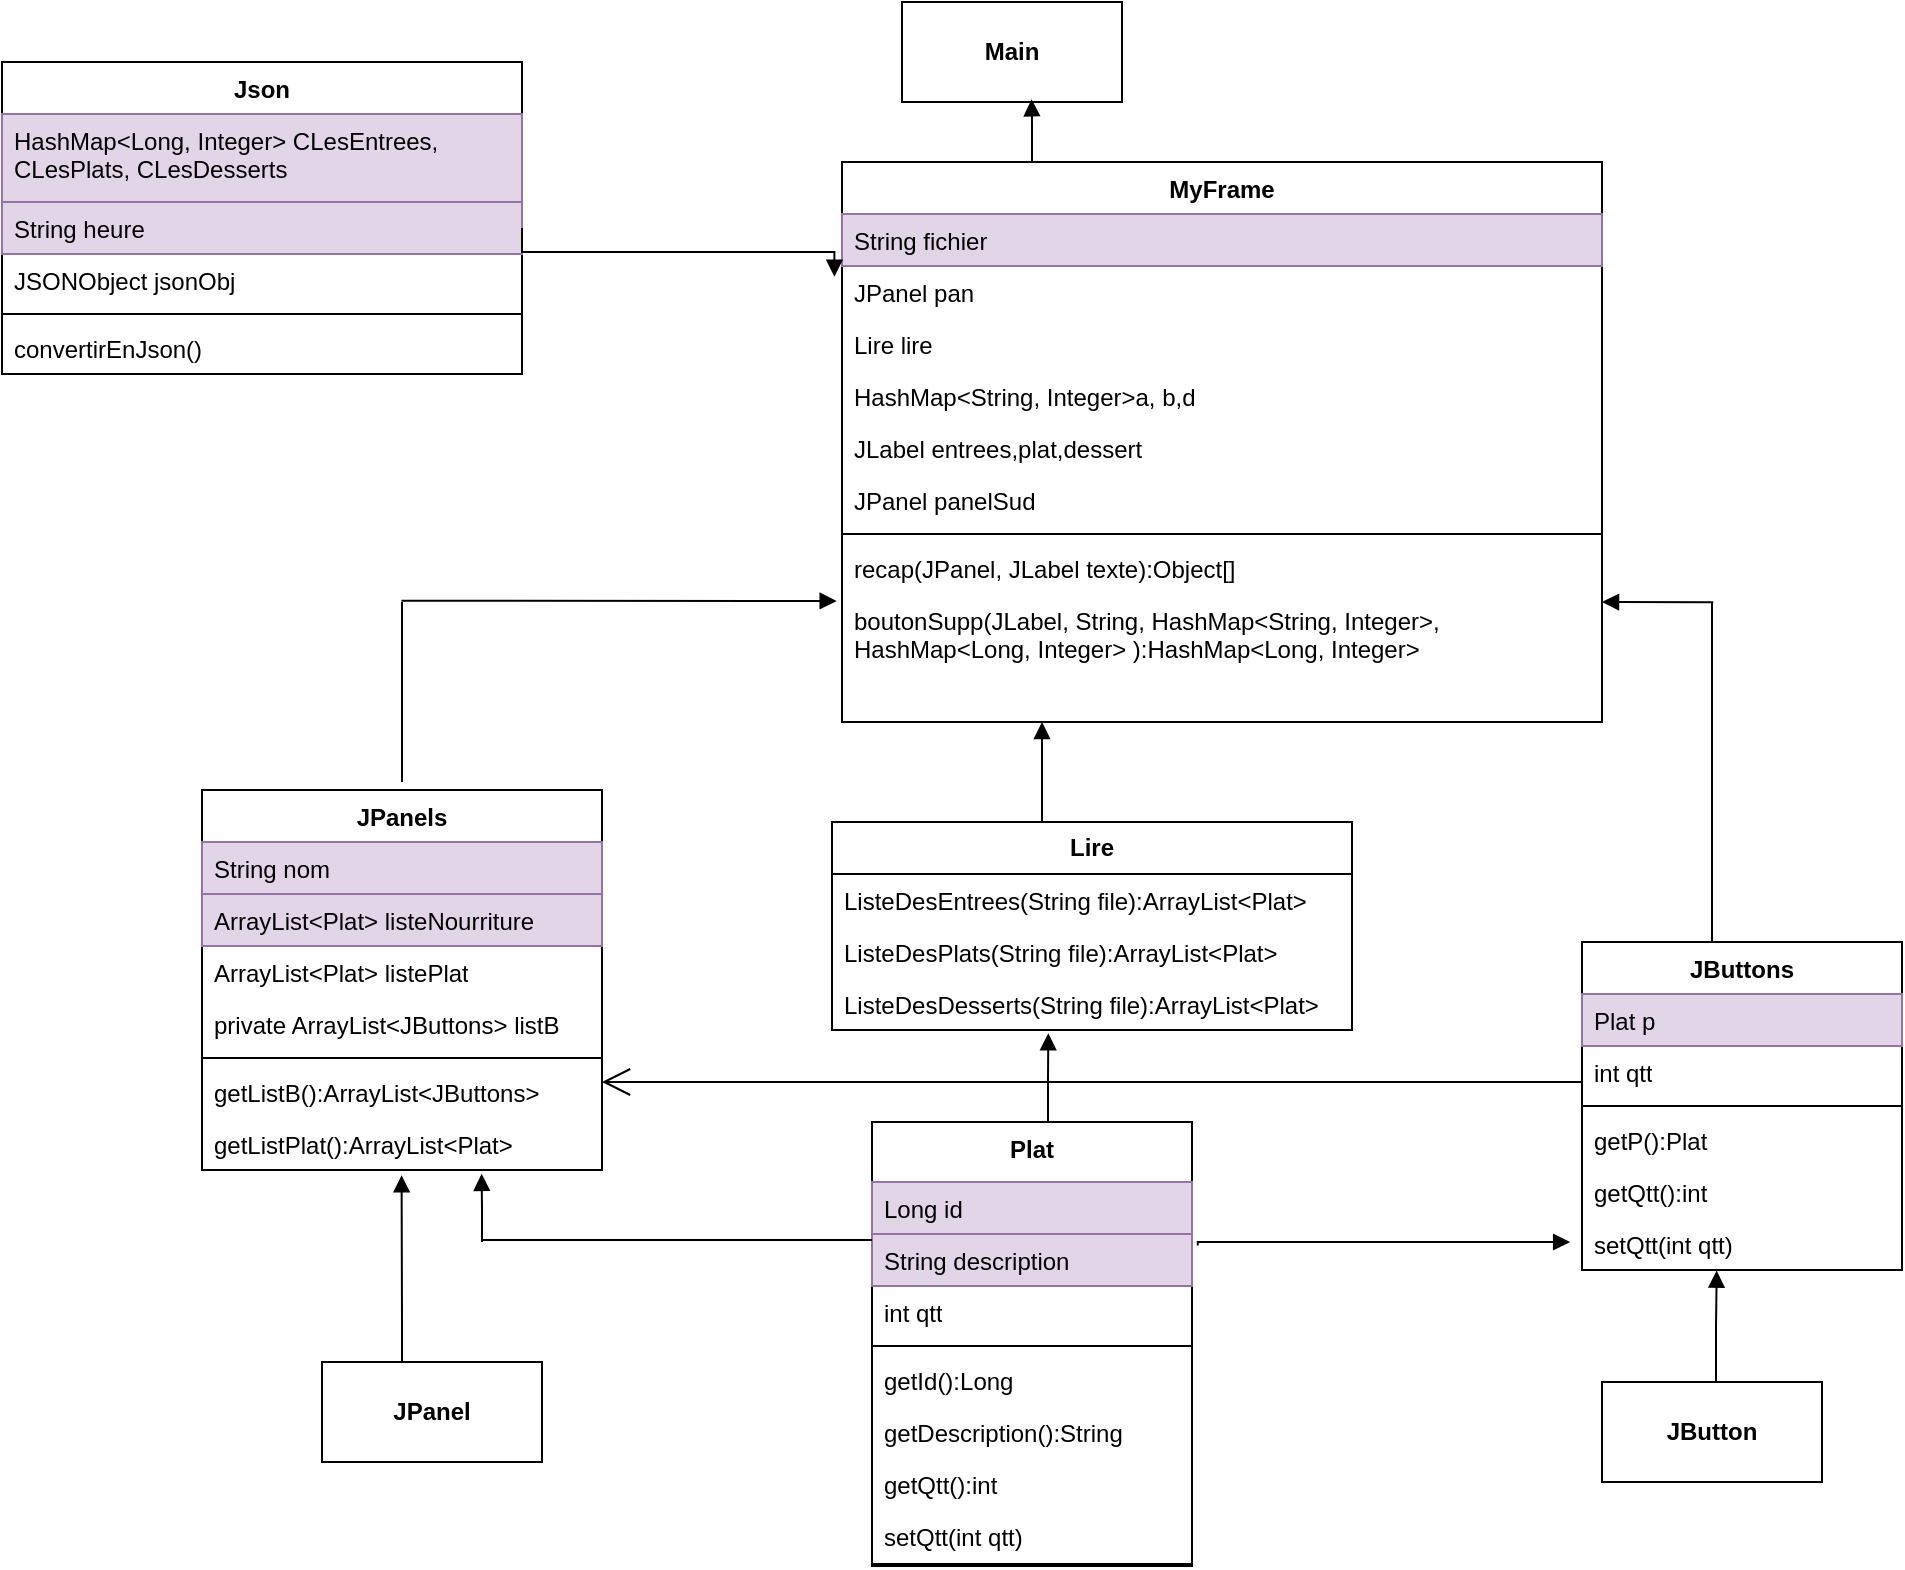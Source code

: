 <mxfile version="21.2.7" type="github">
  <diagram name="Page-1" id="Zk85KET950H2bMRsb4UU">
    <mxGraphModel dx="880" dy="452" grid="1" gridSize="10" guides="1" tooltips="1" connect="1" arrows="1" fold="1" page="1" pageScale="1" pageWidth="1169" pageHeight="827" math="0" shadow="0">
      <root>
        <mxCell id="0" />
        <mxCell id="1" parent="0" />
        <mxCell id="RXSwcAcvqvFLOK4zX7XO-2" value="MyFrame" style="swimlane;fontStyle=1;align=center;verticalAlign=top;childLayout=stackLayout;horizontal=1;startSize=26;horizontalStack=0;resizeParent=1;resizeParentMax=0;resizeLast=0;collapsible=1;marginBottom=0;whiteSpace=wrap;html=1;" parent="1" vertex="1">
          <mxGeometry x="460" y="100" width="380" height="280" as="geometry">
            <mxRectangle x="340" y="210" width="100" height="30" as="alternateBounds" />
          </mxGeometry>
        </mxCell>
        <mxCell id="RXSwcAcvqvFLOK4zX7XO-3" value="String fichier" style="text;strokeColor=#9673a6;fillColor=#e1d5e7;align=left;verticalAlign=top;spacingLeft=4;spacingRight=4;overflow=hidden;rotatable=0;points=[[0,0.5],[1,0.5]];portConstraint=eastwest;whiteSpace=wrap;html=1;" parent="RXSwcAcvqvFLOK4zX7XO-2" vertex="1">
          <mxGeometry y="26" width="380" height="26" as="geometry" />
        </mxCell>
        <mxCell id="RXSwcAcvqvFLOK4zX7XO-6" value="JPanel pan" style="text;strokeColor=none;fillColor=none;align=left;verticalAlign=top;spacingLeft=4;spacingRight=4;overflow=hidden;rotatable=0;points=[[0,0.5],[1,0.5]];portConstraint=eastwest;whiteSpace=wrap;html=1;" parent="RXSwcAcvqvFLOK4zX7XO-2" vertex="1">
          <mxGeometry y="52" width="380" height="26" as="geometry" />
        </mxCell>
        <mxCell id="RXSwcAcvqvFLOK4zX7XO-7" value="Lire lire" style="text;strokeColor=none;fillColor=none;align=left;verticalAlign=top;spacingLeft=4;spacingRight=4;overflow=hidden;rotatable=0;points=[[0,0.5],[1,0.5]];portConstraint=eastwest;whiteSpace=wrap;html=1;" parent="RXSwcAcvqvFLOK4zX7XO-2" vertex="1">
          <mxGeometry y="78" width="380" height="26" as="geometry" />
        </mxCell>
        <mxCell id="RXSwcAcvqvFLOK4zX7XO-8" value="HashMap&amp;lt;String, Integer&amp;gt;a, b,d&lt;br&gt;" style="text;strokeColor=none;fillColor=none;align=left;verticalAlign=top;spacingLeft=4;spacingRight=4;overflow=hidden;rotatable=0;points=[[0,0.5],[1,0.5]];portConstraint=eastwest;whiteSpace=wrap;html=1;" parent="RXSwcAcvqvFLOK4zX7XO-2" vertex="1">
          <mxGeometry y="104" width="380" height="26" as="geometry" />
        </mxCell>
        <mxCell id="RXSwcAcvqvFLOK4zX7XO-9" value="JLabel entrees,plat,dessert" style="text;strokeColor=none;fillColor=none;align=left;verticalAlign=top;spacingLeft=4;spacingRight=4;overflow=hidden;rotatable=0;points=[[0,0.5],[1,0.5]];portConstraint=eastwest;whiteSpace=wrap;html=1;" parent="RXSwcAcvqvFLOK4zX7XO-2" vertex="1">
          <mxGeometry y="130" width="380" height="26" as="geometry" />
        </mxCell>
        <mxCell id="RXSwcAcvqvFLOK4zX7XO-10" value="JPanel panelSud" style="text;strokeColor=none;fillColor=none;align=left;verticalAlign=top;spacingLeft=4;spacingRight=4;overflow=hidden;rotatable=0;points=[[0,0.5],[1,0.5]];portConstraint=eastwest;whiteSpace=wrap;html=1;" parent="RXSwcAcvqvFLOK4zX7XO-2" vertex="1">
          <mxGeometry y="156" width="380" height="26" as="geometry" />
        </mxCell>
        <mxCell id="RXSwcAcvqvFLOK4zX7XO-4" value="" style="line;strokeWidth=1;fillColor=none;align=left;verticalAlign=middle;spacingTop=-1;spacingLeft=3;spacingRight=3;rotatable=0;labelPosition=right;points=[];portConstraint=eastwest;strokeColor=inherit;" parent="RXSwcAcvqvFLOK4zX7XO-2" vertex="1">
          <mxGeometry y="182" width="380" height="8" as="geometry" />
        </mxCell>
        <mxCell id="RXSwcAcvqvFLOK4zX7XO-5" value="recap(JPanel, JLabel texte):Object[]&amp;nbsp;" style="text;strokeColor=none;fillColor=none;align=left;verticalAlign=top;spacingLeft=4;spacingRight=4;overflow=hidden;rotatable=0;points=[[0,0.5],[1,0.5]];portConstraint=eastwest;whiteSpace=wrap;html=1;" parent="RXSwcAcvqvFLOK4zX7XO-2" vertex="1">
          <mxGeometry y="190" width="380" height="26" as="geometry" />
        </mxCell>
        <mxCell id="RXSwcAcvqvFLOK4zX7XO-11" value="boutonSupp(JLabel, String, HashMap&amp;lt;String, Integer&amp;gt;, HashMap&amp;lt;Long, Integer&amp;gt; ):HashMap&amp;lt;Long, Integer&amp;gt;&amp;nbsp;" style="text;strokeColor=none;fillColor=none;align=left;verticalAlign=top;spacingLeft=4;spacingRight=4;overflow=hidden;rotatable=0;points=[[0,0.5],[1,0.5]];portConstraint=eastwest;whiteSpace=wrap;html=1;" parent="RXSwcAcvqvFLOK4zX7XO-2" vertex="1">
          <mxGeometry y="216" width="380" height="64" as="geometry" />
        </mxCell>
        <mxCell id="RXSwcAcvqvFLOK4zX7XO-12" style="edgeStyle=orthogonalEdgeStyle;rounded=0;orthogonalLoop=1;jettySize=auto;html=1;exitX=1;exitY=0.5;exitDx=0;exitDy=0;" parent="RXSwcAcvqvFLOK4zX7XO-2" source="RXSwcAcvqvFLOK4zX7XO-11" target="RXSwcAcvqvFLOK4zX7XO-11" edge="1">
          <mxGeometry relative="1" as="geometry" />
        </mxCell>
        <mxCell id="RXSwcAcvqvFLOK4zX7XO-13" value="Plat" style="swimlane;fontStyle=1;align=center;verticalAlign=top;childLayout=stackLayout;horizontal=1;startSize=30;horizontalStack=0;resizeParent=1;resizeParentMax=0;resizeLast=0;collapsible=1;marginBottom=0;whiteSpace=wrap;html=1;" parent="1" vertex="1">
          <mxGeometry x="475" y="580" width="160" height="222" as="geometry" />
        </mxCell>
        <mxCell id="RXSwcAcvqvFLOK4zX7XO-14" value="Long id" style="text;strokeColor=#9673a6;fillColor=#e1d5e7;align=left;verticalAlign=top;spacingLeft=4;spacingRight=4;overflow=hidden;rotatable=0;points=[[0,0.5],[1,0.5]];portConstraint=eastwest;whiteSpace=wrap;html=1;" parent="RXSwcAcvqvFLOK4zX7XO-13" vertex="1">
          <mxGeometry y="30" width="160" height="26" as="geometry" />
        </mxCell>
        <mxCell id="RXSwcAcvqvFLOK4zX7XO-20" value="String description" style="text;strokeColor=#9673a6;fillColor=#e1d5e7;align=left;verticalAlign=top;spacingLeft=4;spacingRight=4;overflow=hidden;rotatable=0;points=[[0,0.5],[1,0.5]];portConstraint=eastwest;whiteSpace=wrap;html=1;" parent="RXSwcAcvqvFLOK4zX7XO-13" vertex="1">
          <mxGeometry y="56" width="160" height="26" as="geometry" />
        </mxCell>
        <mxCell id="RXSwcAcvqvFLOK4zX7XO-22" value="int qtt" style="text;strokeColor=none;fillColor=none;align=left;verticalAlign=top;spacingLeft=4;spacingRight=4;overflow=hidden;rotatable=0;points=[[0,0.5],[1,0.5]];portConstraint=eastwest;whiteSpace=wrap;html=1;" parent="RXSwcAcvqvFLOK4zX7XO-13" vertex="1">
          <mxGeometry y="82" width="160" height="26" as="geometry" />
        </mxCell>
        <mxCell id="RXSwcAcvqvFLOK4zX7XO-15" value="" style="line;strokeWidth=1;fillColor=none;align=left;verticalAlign=middle;spacingTop=-1;spacingLeft=3;spacingRight=3;rotatable=0;labelPosition=right;points=[];portConstraint=eastwest;strokeColor=inherit;" parent="RXSwcAcvqvFLOK4zX7XO-13" vertex="1">
          <mxGeometry y="108" width="160" height="8" as="geometry" />
        </mxCell>
        <mxCell id="RXSwcAcvqvFLOK4zX7XO-16" value="getId():Long" style="text;strokeColor=none;fillColor=none;align=left;verticalAlign=top;spacingLeft=4;spacingRight=4;overflow=hidden;rotatable=0;points=[[0,0.5],[1,0.5]];portConstraint=eastwest;whiteSpace=wrap;html=1;" parent="RXSwcAcvqvFLOK4zX7XO-13" vertex="1">
          <mxGeometry y="116" width="160" height="26" as="geometry" />
        </mxCell>
        <mxCell id="RXSwcAcvqvFLOK4zX7XO-23" value="getDescription():String" style="text;strokeColor=none;fillColor=none;align=left;verticalAlign=top;spacingLeft=4;spacingRight=4;overflow=hidden;rotatable=0;points=[[0,0.5],[1,0.5]];portConstraint=eastwest;whiteSpace=wrap;html=1;" parent="RXSwcAcvqvFLOK4zX7XO-13" vertex="1">
          <mxGeometry y="142" width="160" height="26" as="geometry" />
        </mxCell>
        <mxCell id="RXSwcAcvqvFLOK4zX7XO-24" value="getQtt():int" style="text;strokeColor=none;fillColor=none;align=left;verticalAlign=top;spacingLeft=4;spacingRight=4;overflow=hidden;rotatable=0;points=[[0,0.5],[1,0.5]];portConstraint=eastwest;whiteSpace=wrap;html=1;" parent="RXSwcAcvqvFLOK4zX7XO-13" vertex="1">
          <mxGeometry y="168" width="160" height="26" as="geometry" />
        </mxCell>
        <mxCell id="RXSwcAcvqvFLOK4zX7XO-25" value="setQtt(int qtt)" style="text;strokeColor=none;fillColor=none;align=left;verticalAlign=top;spacingLeft=4;spacingRight=4;overflow=hidden;rotatable=0;points=[[0,0.5],[1,0.5]];portConstraint=eastwest;whiteSpace=wrap;html=1;" parent="RXSwcAcvqvFLOK4zX7XO-13" vertex="1">
          <mxGeometry y="194" width="160" height="26" as="geometry" />
        </mxCell>
        <mxCell id="RXSwcAcvqvFLOK4zX7XO-19" value="" style="line;strokeWidth=1;fillColor=none;align=left;verticalAlign=middle;spacingTop=-1;spacingLeft=3;spacingRight=3;rotatable=0;labelPosition=right;points=[];portConstraint=eastwest;strokeColor=inherit;" parent="RXSwcAcvqvFLOK4zX7XO-13" vertex="1">
          <mxGeometry y="220" width="160" height="2" as="geometry" />
        </mxCell>
        <mxCell id="RXSwcAcvqvFLOK4zX7XO-26" value="JPanels" style="swimlane;fontStyle=1;align=center;verticalAlign=top;childLayout=stackLayout;horizontal=1;startSize=26;horizontalStack=0;resizeParent=1;resizeParentMax=0;resizeLast=0;collapsible=1;marginBottom=0;whiteSpace=wrap;html=1;" parent="1" vertex="1">
          <mxGeometry x="140" y="414" width="200" height="190" as="geometry" />
        </mxCell>
        <mxCell id="RXSwcAcvqvFLOK4zX7XO-32" value="String nom" style="text;strokeColor=#9673a6;fillColor=#e1d5e7;align=left;verticalAlign=top;spacingLeft=4;spacingRight=4;overflow=hidden;rotatable=0;points=[[0,0.5],[1,0.5]];portConstraint=eastwest;whiteSpace=wrap;html=1;" parent="RXSwcAcvqvFLOK4zX7XO-26" vertex="1">
          <mxGeometry y="26" width="200" height="26" as="geometry" />
        </mxCell>
        <mxCell id="RXSwcAcvqvFLOK4zX7XO-27" value="ArrayList&amp;lt;Plat&amp;gt; listeNourriture" style="text;strokeColor=#9673a6;fillColor=#e1d5e7;align=left;verticalAlign=top;spacingLeft=4;spacingRight=4;overflow=hidden;rotatable=0;points=[[0,0.5],[1,0.5]];portConstraint=eastwest;whiteSpace=wrap;html=1;" parent="RXSwcAcvqvFLOK4zX7XO-26" vertex="1">
          <mxGeometry y="52" width="200" height="26" as="geometry" />
        </mxCell>
        <mxCell id="RXSwcAcvqvFLOK4zX7XO-30" value="ArrayList&amp;lt;Plat&amp;gt; listePlat" style="text;strokeColor=none;fillColor=none;align=left;verticalAlign=top;spacingLeft=4;spacingRight=4;overflow=hidden;rotatable=0;points=[[0,0.5],[1,0.5]];portConstraint=eastwest;whiteSpace=wrap;html=1;" parent="RXSwcAcvqvFLOK4zX7XO-26" vertex="1">
          <mxGeometry y="78" width="200" height="26" as="geometry" />
        </mxCell>
        <mxCell id="RXSwcAcvqvFLOK4zX7XO-31" value="private ArrayList&amp;lt;JButtons&amp;gt; listB" style="text;strokeColor=none;fillColor=none;align=left;verticalAlign=top;spacingLeft=4;spacingRight=4;overflow=hidden;rotatable=0;points=[[0,0.5],[1,0.5]];portConstraint=eastwest;whiteSpace=wrap;html=1;" parent="RXSwcAcvqvFLOK4zX7XO-26" vertex="1">
          <mxGeometry y="104" width="200" height="26" as="geometry" />
        </mxCell>
        <mxCell id="RXSwcAcvqvFLOK4zX7XO-28" value="" style="line;strokeWidth=1;fillColor=none;align=left;verticalAlign=middle;spacingTop=-1;spacingLeft=3;spacingRight=3;rotatable=0;labelPosition=right;points=[];portConstraint=eastwest;strokeColor=inherit;" parent="RXSwcAcvqvFLOK4zX7XO-26" vertex="1">
          <mxGeometry y="130" width="200" height="8" as="geometry" />
        </mxCell>
        <mxCell id="RXSwcAcvqvFLOK4zX7XO-29" value="getListB():ArrayList&amp;lt;JButtons&amp;gt;" style="text;strokeColor=none;fillColor=none;align=left;verticalAlign=top;spacingLeft=4;spacingRight=4;overflow=hidden;rotatable=0;points=[[0,0.5],[1,0.5]];portConstraint=eastwest;whiteSpace=wrap;html=1;" parent="RXSwcAcvqvFLOK4zX7XO-26" vertex="1">
          <mxGeometry y="138" width="200" height="26" as="geometry" />
        </mxCell>
        <mxCell id="RXSwcAcvqvFLOK4zX7XO-40" value="getListPlat():ArrayList&amp;lt;Plat&amp;gt;" style="text;strokeColor=none;fillColor=none;align=left;verticalAlign=top;spacingLeft=4;spacingRight=4;overflow=hidden;rotatable=0;points=[[0,0.5],[1,0.5]];portConstraint=eastwest;whiteSpace=wrap;html=1;" parent="RXSwcAcvqvFLOK4zX7XO-26" vertex="1">
          <mxGeometry y="164" width="200" height="26" as="geometry" />
        </mxCell>
        <mxCell id="RXSwcAcvqvFLOK4zX7XO-41" value="JButtons" style="swimlane;fontStyle=1;align=center;verticalAlign=top;childLayout=stackLayout;horizontal=1;startSize=26;horizontalStack=0;resizeParent=1;resizeParentMax=0;resizeLast=0;collapsible=1;marginBottom=0;whiteSpace=wrap;html=1;" parent="1" vertex="1">
          <mxGeometry x="830" y="490" width="160" height="164" as="geometry" />
        </mxCell>
        <mxCell id="RXSwcAcvqvFLOK4zX7XO-42" value="Plat p" style="text;strokeColor=#9673a6;fillColor=#e1d5e7;align=left;verticalAlign=top;spacingLeft=4;spacingRight=4;overflow=hidden;rotatable=0;points=[[0,0.5],[1,0.5]];portConstraint=eastwest;whiteSpace=wrap;html=1;" parent="RXSwcAcvqvFLOK4zX7XO-41" vertex="1">
          <mxGeometry y="26" width="160" height="26" as="geometry" />
        </mxCell>
        <mxCell id="RXSwcAcvqvFLOK4zX7XO-46" value="int qtt" style="text;strokeColor=none;fillColor=none;align=left;verticalAlign=top;spacingLeft=4;spacingRight=4;overflow=hidden;rotatable=0;points=[[0,0.5],[1,0.5]];portConstraint=eastwest;whiteSpace=wrap;html=1;" parent="RXSwcAcvqvFLOK4zX7XO-41" vertex="1">
          <mxGeometry y="52" width="160" height="26" as="geometry" />
        </mxCell>
        <mxCell id="RXSwcAcvqvFLOK4zX7XO-43" value="" style="line;strokeWidth=1;fillColor=none;align=left;verticalAlign=middle;spacingTop=-1;spacingLeft=3;spacingRight=3;rotatable=0;labelPosition=right;points=[];portConstraint=eastwest;strokeColor=inherit;" parent="RXSwcAcvqvFLOK4zX7XO-41" vertex="1">
          <mxGeometry y="78" width="160" height="8" as="geometry" />
        </mxCell>
        <mxCell id="RXSwcAcvqvFLOK4zX7XO-44" value="getP():Plat" style="text;strokeColor=none;fillColor=none;align=left;verticalAlign=top;spacingLeft=4;spacingRight=4;overflow=hidden;rotatable=0;points=[[0,0.5],[1,0.5]];portConstraint=eastwest;whiteSpace=wrap;html=1;" parent="RXSwcAcvqvFLOK4zX7XO-41" vertex="1">
          <mxGeometry y="86" width="160" height="26" as="geometry" />
        </mxCell>
        <mxCell id="RXSwcAcvqvFLOK4zX7XO-47" value="getQtt():int" style="text;strokeColor=none;fillColor=none;align=left;verticalAlign=top;spacingLeft=4;spacingRight=4;overflow=hidden;rotatable=0;points=[[0,0.5],[1,0.5]];portConstraint=eastwest;whiteSpace=wrap;html=1;" parent="RXSwcAcvqvFLOK4zX7XO-41" vertex="1">
          <mxGeometry y="112" width="160" height="26" as="geometry" />
        </mxCell>
        <mxCell id="RXSwcAcvqvFLOK4zX7XO-48" value="setQtt(int qtt)" style="text;strokeColor=none;fillColor=none;align=left;verticalAlign=top;spacingLeft=4;spacingRight=4;overflow=hidden;rotatable=0;points=[[0,0.5],[1,0.5]];portConstraint=eastwest;whiteSpace=wrap;html=1;" parent="RXSwcAcvqvFLOK4zX7XO-41" vertex="1">
          <mxGeometry y="138" width="160" height="26" as="geometry" />
        </mxCell>
        <mxCell id="RXSwcAcvqvFLOK4zX7XO-50" value="&lt;b&gt;JButton&lt;/b&gt;" style="html=1;whiteSpace=wrap;" parent="1" vertex="1">
          <mxGeometry x="840" y="710" width="110" height="50" as="geometry" />
        </mxCell>
        <mxCell id="RXSwcAcvqvFLOK4zX7XO-51" value="&lt;b&gt;JPanel&lt;/b&gt;" style="html=1;whiteSpace=wrap;" parent="1" vertex="1">
          <mxGeometry x="200" y="700" width="110" height="50" as="geometry" />
        </mxCell>
        <mxCell id="RXSwcAcvqvFLOK4zX7XO-56" value="&lt;b&gt;Lire&lt;/b&gt;" style="swimlane;fontStyle=0;childLayout=stackLayout;horizontal=1;startSize=26;fillColor=none;horizontalStack=0;resizeParent=1;resizeParentMax=0;resizeLast=0;collapsible=1;marginBottom=0;whiteSpace=wrap;html=1;" parent="1" vertex="1">
          <mxGeometry x="455" y="430" width="260" height="104" as="geometry" />
        </mxCell>
        <mxCell id="RXSwcAcvqvFLOK4zX7XO-57" value="ListeDesEntrees(String file):ArrayList&amp;lt;Plat&amp;gt;" style="text;strokeColor=none;fillColor=none;align=left;verticalAlign=top;spacingLeft=4;spacingRight=4;overflow=hidden;rotatable=0;points=[[0,0.5],[1,0.5]];portConstraint=eastwest;whiteSpace=wrap;html=1;" parent="RXSwcAcvqvFLOK4zX7XO-56" vertex="1">
          <mxGeometry y="26" width="260" height="26" as="geometry" />
        </mxCell>
        <mxCell id="RXSwcAcvqvFLOK4zX7XO-58" value="ListeDesPlats(String file):ArrayList&amp;lt;Plat&amp;gt;" style="text;strokeColor=none;fillColor=none;align=left;verticalAlign=top;spacingLeft=4;spacingRight=4;overflow=hidden;rotatable=0;points=[[0,0.5],[1,0.5]];portConstraint=eastwest;whiteSpace=wrap;html=1;" parent="RXSwcAcvqvFLOK4zX7XO-56" vertex="1">
          <mxGeometry y="52" width="260" height="26" as="geometry" />
        </mxCell>
        <mxCell id="RXSwcAcvqvFLOK4zX7XO-59" value="ListeDesDesserts(String file):ArrayList&amp;lt;Plat&amp;gt;" style="text;strokeColor=none;fillColor=none;align=left;verticalAlign=top;spacingLeft=4;spacingRight=4;overflow=hidden;rotatable=0;points=[[0,0.5],[1,0.5]];portConstraint=eastwest;whiteSpace=wrap;html=1;" parent="RXSwcAcvqvFLOK4zX7XO-56" vertex="1">
          <mxGeometry y="78" width="260" height="26" as="geometry" />
        </mxCell>
        <mxCell id="RXSwcAcvqvFLOK4zX7XO-60" value="&lt;b&gt;Main&lt;/b&gt;" style="html=1;whiteSpace=wrap;" parent="1" vertex="1">
          <mxGeometry x="490" y="20" width="110" height="50" as="geometry" />
        </mxCell>
        <mxCell id="RXSwcAcvqvFLOK4zX7XO-61" value="Json" style="swimlane;fontStyle=1;align=center;verticalAlign=top;childLayout=stackLayout;horizontal=1;startSize=26;horizontalStack=0;resizeParent=1;resizeParentMax=0;resizeLast=0;collapsible=1;marginBottom=0;whiteSpace=wrap;html=1;" parent="1" vertex="1">
          <mxGeometry x="40" y="50" width="260" height="156" as="geometry" />
        </mxCell>
        <mxCell id="RXSwcAcvqvFLOK4zX7XO-62" value="HashMap&amp;lt;Long, Integer&amp;gt; CLesEntrees, CLesPlats, CLesDesserts" style="text;strokeColor=#9673a6;fillColor=#e1d5e7;align=left;verticalAlign=top;spacingLeft=4;spacingRight=4;overflow=hidden;rotatable=0;points=[[0,0.5],[1,0.5]];portConstraint=eastwest;whiteSpace=wrap;html=1;" parent="RXSwcAcvqvFLOK4zX7XO-61" vertex="1">
          <mxGeometry y="26" width="260" height="44" as="geometry" />
        </mxCell>
        <mxCell id="RXSwcAcvqvFLOK4zX7XO-66" value="String heure" style="text;strokeColor=#9673a6;fillColor=#e1d5e7;align=left;verticalAlign=top;spacingLeft=4;spacingRight=4;overflow=hidden;rotatable=0;points=[[0,0.5],[1,0.5]];portConstraint=eastwest;whiteSpace=wrap;html=1;" parent="RXSwcAcvqvFLOK4zX7XO-61" vertex="1">
          <mxGeometry y="70" width="260" height="26" as="geometry" />
        </mxCell>
        <mxCell id="RXSwcAcvqvFLOK4zX7XO-64" value="JSONObject jsonObj" style="text;strokeColor=none;fillColor=none;align=left;verticalAlign=top;spacingLeft=4;spacingRight=4;overflow=hidden;rotatable=0;points=[[0,0.5],[1,0.5]];portConstraint=eastwest;whiteSpace=wrap;html=1;" parent="RXSwcAcvqvFLOK4zX7XO-61" vertex="1">
          <mxGeometry y="96" width="260" height="26" as="geometry" />
        </mxCell>
        <mxCell id="RXSwcAcvqvFLOK4zX7XO-63" value="" style="line;strokeWidth=1;fillColor=none;align=left;verticalAlign=middle;spacingTop=-1;spacingLeft=3;spacingRight=3;rotatable=0;labelPosition=right;points=[];portConstraint=eastwest;strokeColor=inherit;" parent="RXSwcAcvqvFLOK4zX7XO-61" vertex="1">
          <mxGeometry y="122" width="260" height="8" as="geometry" />
        </mxCell>
        <mxCell id="RXSwcAcvqvFLOK4zX7XO-65" value="convertirEnJson()" style="text;strokeColor=none;fillColor=none;align=left;verticalAlign=top;spacingLeft=4;spacingRight=4;overflow=hidden;rotatable=0;points=[[0,0.5],[1,0.5]];portConstraint=eastwest;whiteSpace=wrap;html=1;" parent="RXSwcAcvqvFLOK4zX7XO-61" vertex="1">
          <mxGeometry y="130" width="260" height="26" as="geometry" />
        </mxCell>
        <mxCell id="RXSwcAcvqvFLOK4zX7XO-69" value="" style="html=1;verticalAlign=bottom;endArrow=block;edgeStyle=elbowEdgeStyle;elbow=vertical;curved=0;rounded=0;entryX=0.499;entryY=1.1;entryDx=0;entryDy=0;entryPerimeter=0;" parent="1" target="RXSwcAcvqvFLOK4zX7XO-40" edge="1">
          <mxGeometry width="80" relative="1" as="geometry">
            <mxPoint x="240" y="700" as="sourcePoint" />
            <mxPoint x="240" y="610" as="targetPoint" />
            <Array as="points">
              <mxPoint x="240" y="680" />
              <mxPoint x="250" y="650" />
            </Array>
          </mxGeometry>
        </mxCell>
        <mxCell id="RXSwcAcvqvFLOK4zX7XO-70" value="" style="html=1;verticalAlign=bottom;endArrow=block;edgeStyle=elbowEdgeStyle;elbow=vertical;curved=0;rounded=0;entryX=0.421;entryY=1.012;entryDx=0;entryDy=0;entryPerimeter=0;" parent="1" target="RXSwcAcvqvFLOK4zX7XO-48" edge="1">
          <mxGeometry width="80" relative="1" as="geometry">
            <mxPoint x="897" y="710" as="sourcePoint" />
            <mxPoint x="897" y="660" as="targetPoint" />
          </mxGeometry>
        </mxCell>
        <mxCell id="RXSwcAcvqvFLOK4zX7XO-72" value="" style="html=1;verticalAlign=bottom;endArrow=block;edgeStyle=elbowEdgeStyle;elbow=vertical;curved=0;rounded=0;entryX=0.416;entryY=1.062;entryDx=0;entryDy=0;entryPerimeter=0;" parent="1" target="RXSwcAcvqvFLOK4zX7XO-59" edge="1">
          <mxGeometry width="80" relative="1" as="geometry">
            <mxPoint x="563" y="580" as="sourcePoint" />
            <mxPoint x="570" y="580" as="targetPoint" />
          </mxGeometry>
        </mxCell>
        <mxCell id="RXSwcAcvqvFLOK4zX7XO-73" value="" style="html=1;verticalAlign=bottom;endArrow=block;edgeStyle=elbowEdgeStyle;elbow=vertical;curved=0;rounded=0;" parent="1" edge="1">
          <mxGeometry width="80" relative="1" as="geometry">
            <mxPoint x="560" y="430" as="sourcePoint" />
            <mxPoint x="560" y="380" as="targetPoint" />
            <Array as="points">
              <mxPoint x="510" y="405" />
            </Array>
          </mxGeometry>
        </mxCell>
        <mxCell id="RXSwcAcvqvFLOK4zX7XO-75" value="" style="html=1;verticalAlign=bottom;endArrow=block;edgeStyle=elbowEdgeStyle;elbow=vertical;curved=0;rounded=0;exitX=0.25;exitY=0;exitDx=0;exitDy=0;entryX=0.589;entryY=0.973;entryDx=0;entryDy=0;entryPerimeter=0;" parent="1" source="RXSwcAcvqvFLOK4zX7XO-2" target="RXSwcAcvqvFLOK4zX7XO-60" edge="1">
          <mxGeometry width="80" relative="1" as="geometry">
            <mxPoint x="570" y="110" as="sourcePoint" />
            <mxPoint x="650" y="110" as="targetPoint" />
            <Array as="points">
              <mxPoint x="550" y="80" />
            </Array>
          </mxGeometry>
        </mxCell>
        <mxCell id="RXSwcAcvqvFLOK4zX7XO-78" value="" style="line;strokeWidth=1;fillColor=none;align=left;verticalAlign=middle;spacingTop=-1;spacingLeft=3;spacingRight=3;rotatable=0;labelPosition=right;points=[];portConstraint=eastwest;strokeColor=inherit;direction=south;" parent="1" vertex="1">
          <mxGeometry x="858" y="320" width="74" height="170" as="geometry" />
        </mxCell>
        <mxCell id="RXSwcAcvqvFLOK4zX7XO-82" value="" style="html=1;verticalAlign=bottom;endArrow=block;edgeStyle=elbowEdgeStyle;elbow=vertical;curved=0;rounded=0;exitX=0.001;exitY=0.491;exitDx=0;exitDy=0;exitPerimeter=0;" parent="1" source="RXSwcAcvqvFLOK4zX7XO-78" edge="1">
          <mxGeometry width="80" relative="1" as="geometry">
            <mxPoint x="1030" y="320" as="sourcePoint" />
            <mxPoint x="840" y="320" as="targetPoint" />
          </mxGeometry>
        </mxCell>
        <mxCell id="RXSwcAcvqvFLOK4zX7XO-85" value="" style="line;strokeWidth=1;fillColor=none;align=left;verticalAlign=middle;spacingTop=-1;spacingLeft=3;spacingRight=3;rotatable=0;labelPosition=right;points=[];portConstraint=eastwest;strokeColor=inherit;direction=south;" parent="1" vertex="1">
          <mxGeometry x="236" y="320" width="8" height="90" as="geometry" />
        </mxCell>
        <mxCell id="RXSwcAcvqvFLOK4zX7XO-87" value="" style="html=1;verticalAlign=bottom;endArrow=block;edgeStyle=elbowEdgeStyle;elbow=vertical;curved=0;rounded=0;exitX=-0.007;exitY=0.534;exitDx=0;exitDy=0;exitPerimeter=0;entryX=-0.007;entryY=0.062;entryDx=0;entryDy=0;entryPerimeter=0;" parent="1" source="RXSwcAcvqvFLOK4zX7XO-85" target="RXSwcAcvqvFLOK4zX7XO-11" edge="1">
          <mxGeometry width="80" relative="1" as="geometry">
            <mxPoint x="370" y="370" as="sourcePoint" />
            <mxPoint x="410" y="350" as="targetPoint" />
            <Array as="points" />
          </mxGeometry>
        </mxCell>
        <mxCell id="RXSwcAcvqvFLOK4zX7XO-89" value="" style="html=1;verticalAlign=bottom;endArrow=block;edgeStyle=elbowEdgeStyle;elbow=vertical;curved=0;rounded=0;exitX=1;exitY=0.5;exitDx=0;exitDy=0;entryX=-0.01;entryY=0.207;entryDx=0;entryDy=0;entryPerimeter=0;" parent="1" source="RXSwcAcvqvFLOK4zX7XO-66" target="RXSwcAcvqvFLOK4zX7XO-6" edge="1">
          <mxGeometry width="80" relative="1" as="geometry">
            <mxPoint x="300" y="90" as="sourcePoint" />
            <mxPoint x="440" y="160" as="targetPoint" />
          </mxGeometry>
        </mxCell>
        <mxCell id="RXSwcAcvqvFLOK4zX7XO-90" value="" style="line;strokeWidth=1;fillColor=none;align=left;verticalAlign=middle;spacingTop=-1;spacingLeft=3;spacingRight=3;rotatable=0;labelPosition=right;points=[];portConstraint=eastwest;strokeColor=inherit;" parent="1" vertex="1">
          <mxGeometry x="280" y="635" width="195" height="8" as="geometry" />
        </mxCell>
        <mxCell id="RXSwcAcvqvFLOK4zX7XO-91" value="" style="html=1;verticalAlign=bottom;endArrow=block;edgeStyle=elbowEdgeStyle;elbow=vertical;curved=0;rounded=0;entryX=0.699;entryY=1.074;entryDx=0;entryDy=0;entryPerimeter=0;" parent="1" target="RXSwcAcvqvFLOK4zX7XO-40" edge="1">
          <mxGeometry width="80" relative="1" as="geometry">
            <mxPoint x="280" y="640" as="sourcePoint" />
            <mxPoint x="420" y="680" as="targetPoint" />
          </mxGeometry>
        </mxCell>
        <mxCell id="RXSwcAcvqvFLOK4zX7XO-92" value="" style="html=1;verticalAlign=bottom;endArrow=block;edgeStyle=elbowEdgeStyle;elbow=vertical;curved=0;rounded=0;exitX=1.018;exitY=1.223;exitDx=0;exitDy=0;exitPerimeter=0;entryX=-0.037;entryY=0.477;entryDx=0;entryDy=0;entryPerimeter=0;" parent="1" source="RXSwcAcvqvFLOK4zX7XO-14" target="RXSwcAcvqvFLOK4zX7XO-48" edge="1">
          <mxGeometry width="80" relative="1" as="geometry">
            <mxPoint x="600" y="680" as="sourcePoint" />
            <mxPoint x="740" y="640" as="targetPoint" />
            <Array as="points">
              <mxPoint x="720" y="640" />
            </Array>
          </mxGeometry>
        </mxCell>
        <mxCell id="1gN4swBhEL_o0O3_dEZa-2" value="" style="endArrow=open;endFill=1;endSize=12;html=1;rounded=0;" edge="1" parent="1">
          <mxGeometry width="160" relative="1" as="geometry">
            <mxPoint x="830" y="560" as="sourcePoint" />
            <mxPoint x="340" y="560" as="targetPoint" />
            <Array as="points">
              <mxPoint x="630" y="560" />
            </Array>
          </mxGeometry>
        </mxCell>
      </root>
    </mxGraphModel>
  </diagram>
</mxfile>
